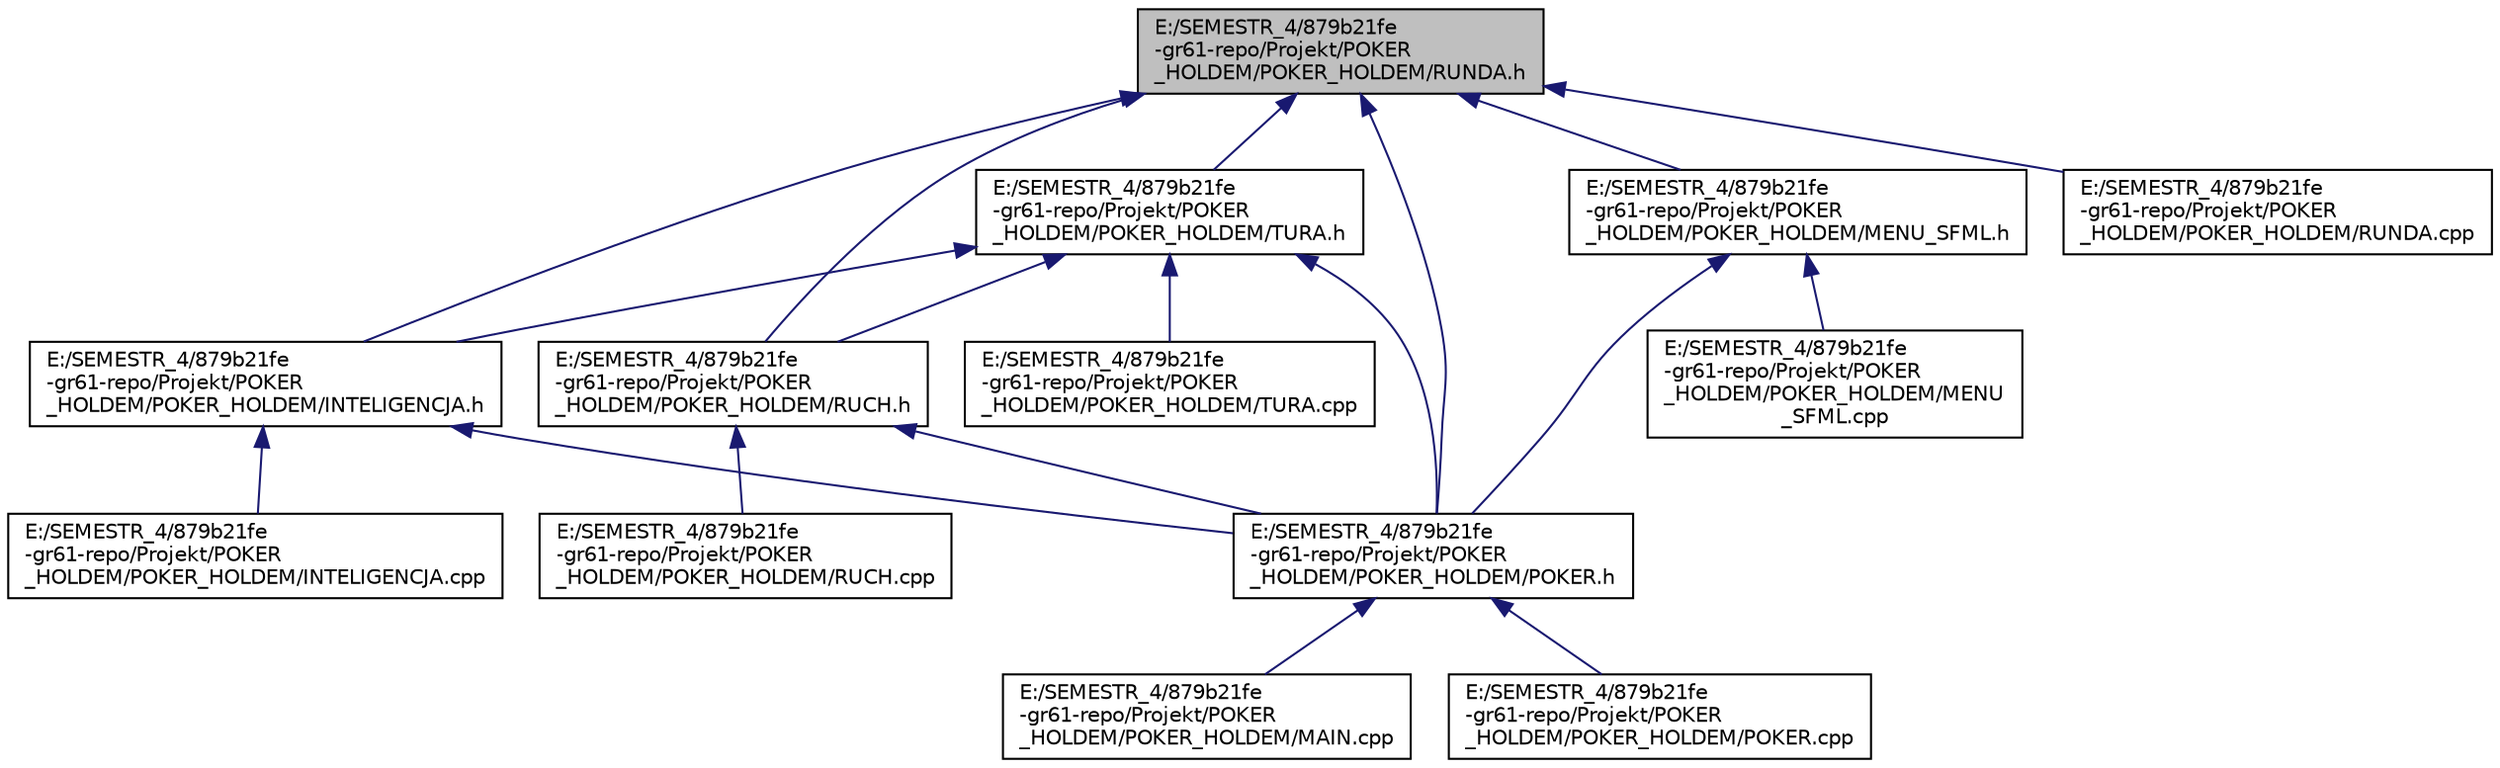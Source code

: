 digraph "E:/SEMESTR_4/879b21fe-gr61-repo/Projekt/POKER_HOLDEM/POKER_HOLDEM/RUNDA.h"
{
  edge [fontname="Helvetica",fontsize="10",labelfontname="Helvetica",labelfontsize="10"];
  node [fontname="Helvetica",fontsize="10",shape=record];
  Node5 [label="E:/SEMESTR_4/879b21fe\l-gr61-repo/Projekt/POKER\l_HOLDEM/POKER_HOLDEM/RUNDA.h",height=0.2,width=0.4,color="black", fillcolor="grey75", style="filled", fontcolor="black"];
  Node5 -> Node6 [dir="back",color="midnightblue",fontsize="10",style="solid",fontname="Helvetica"];
  Node6 [label="E:/SEMESTR_4/879b21fe\l-gr61-repo/Projekt/POKER\l_HOLDEM/POKER_HOLDEM/TURA.h",height=0.2,width=0.4,color="black", fillcolor="white", style="filled",URL="$_t_u_r_a_8h.html"];
  Node6 -> Node7 [dir="back",color="midnightblue",fontsize="10",style="solid",fontname="Helvetica"];
  Node7 [label="E:/SEMESTR_4/879b21fe\l-gr61-repo/Projekt/POKER\l_HOLDEM/POKER_HOLDEM/INTELIGENCJA.h",height=0.2,width=0.4,color="black", fillcolor="white", style="filled",URL="$_i_n_t_e_l_i_g_e_n_c_j_a_8h.html"];
  Node7 -> Node8 [dir="back",color="midnightblue",fontsize="10",style="solid",fontname="Helvetica"];
  Node8 [label="E:/SEMESTR_4/879b21fe\l-gr61-repo/Projekt/POKER\l_HOLDEM/POKER_HOLDEM/INTELIGENCJA.cpp",height=0.2,width=0.4,color="black", fillcolor="white", style="filled",URL="$_i_n_t_e_l_i_g_e_n_c_j_a_8cpp.html"];
  Node7 -> Node9 [dir="back",color="midnightblue",fontsize="10",style="solid",fontname="Helvetica"];
  Node9 [label="E:/SEMESTR_4/879b21fe\l-gr61-repo/Projekt/POKER\l_HOLDEM/POKER_HOLDEM/POKER.h",height=0.2,width=0.4,color="black", fillcolor="white", style="filled",URL="$_p_o_k_e_r_8h.html"];
  Node9 -> Node10 [dir="back",color="midnightblue",fontsize="10",style="solid",fontname="Helvetica"];
  Node10 [label="E:/SEMESTR_4/879b21fe\l-gr61-repo/Projekt/POKER\l_HOLDEM/POKER_HOLDEM/MAIN.cpp",height=0.2,width=0.4,color="black", fillcolor="white", style="filled",URL="$_m_a_i_n_8cpp.html"];
  Node9 -> Node11 [dir="back",color="midnightblue",fontsize="10",style="solid",fontname="Helvetica"];
  Node11 [label="E:/SEMESTR_4/879b21fe\l-gr61-repo/Projekt/POKER\l_HOLDEM/POKER_HOLDEM/POKER.cpp",height=0.2,width=0.4,color="black", fillcolor="white", style="filled",URL="$_p_o_k_e_r_8cpp.html"];
  Node6 -> Node9 [dir="back",color="midnightblue",fontsize="10",style="solid",fontname="Helvetica"];
  Node6 -> Node12 [dir="back",color="midnightblue",fontsize="10",style="solid",fontname="Helvetica"];
  Node12 [label="E:/SEMESTR_4/879b21fe\l-gr61-repo/Projekt/POKER\l_HOLDEM/POKER_HOLDEM/RUCH.h",height=0.2,width=0.4,color="black", fillcolor="white", style="filled",URL="$_r_u_c_h_8h.html"];
  Node12 -> Node9 [dir="back",color="midnightblue",fontsize="10",style="solid",fontname="Helvetica"];
  Node12 -> Node13 [dir="back",color="midnightblue",fontsize="10",style="solid",fontname="Helvetica"];
  Node13 [label="E:/SEMESTR_4/879b21fe\l-gr61-repo/Projekt/POKER\l_HOLDEM/POKER_HOLDEM/RUCH.cpp",height=0.2,width=0.4,color="black", fillcolor="white", style="filled",URL="$_r_u_c_h_8cpp.html"];
  Node6 -> Node14 [dir="back",color="midnightblue",fontsize="10",style="solid",fontname="Helvetica"];
  Node14 [label="E:/SEMESTR_4/879b21fe\l-gr61-repo/Projekt/POKER\l_HOLDEM/POKER_HOLDEM/TURA.cpp",height=0.2,width=0.4,color="black", fillcolor="white", style="filled",URL="$_t_u_r_a_8cpp.html"];
  Node5 -> Node7 [dir="back",color="midnightblue",fontsize="10",style="solid",fontname="Helvetica"];
  Node5 -> Node9 [dir="back",color="midnightblue",fontsize="10",style="solid",fontname="Helvetica"];
  Node5 -> Node15 [dir="back",color="midnightblue",fontsize="10",style="solid",fontname="Helvetica"];
  Node15 [label="E:/SEMESTR_4/879b21fe\l-gr61-repo/Projekt/POKER\l_HOLDEM/POKER_HOLDEM/MENU_SFML.h",height=0.2,width=0.4,color="black", fillcolor="white", style="filled",URL="$_m_e_n_u___s_f_m_l_8h.html"];
  Node15 -> Node9 [dir="back",color="midnightblue",fontsize="10",style="solid",fontname="Helvetica"];
  Node15 -> Node16 [dir="back",color="midnightblue",fontsize="10",style="solid",fontname="Helvetica"];
  Node16 [label="E:/SEMESTR_4/879b21fe\l-gr61-repo/Projekt/POKER\l_HOLDEM/POKER_HOLDEM/MENU\l_SFML.cpp",height=0.2,width=0.4,color="black", fillcolor="white", style="filled",URL="$_m_e_n_u___s_f_m_l_8cpp.html"];
  Node5 -> Node12 [dir="back",color="midnightblue",fontsize="10",style="solid",fontname="Helvetica"];
  Node5 -> Node17 [dir="back",color="midnightblue",fontsize="10",style="solid",fontname="Helvetica"];
  Node17 [label="E:/SEMESTR_4/879b21fe\l-gr61-repo/Projekt/POKER\l_HOLDEM/POKER_HOLDEM/RUNDA.cpp",height=0.2,width=0.4,color="black", fillcolor="white", style="filled",URL="$_r_u_n_d_a_8cpp.html"];
}
